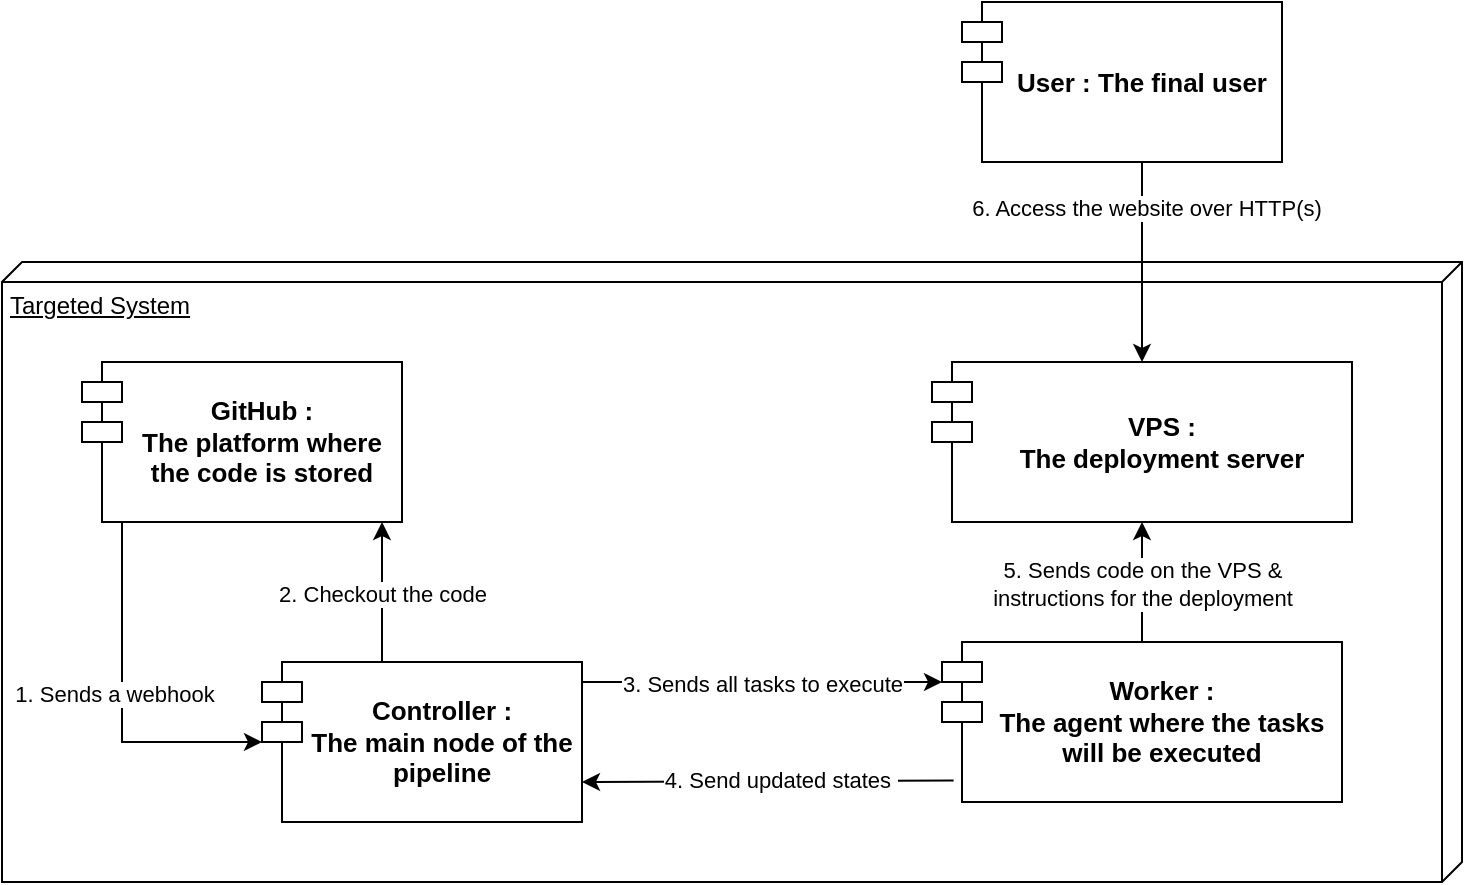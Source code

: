 <mxfile version="22.0.2" type="device">
  <diagram name="Page-1" id="iwLXjrdfWmG6SxcWIOx7">
    <mxGraphModel dx="1368" dy="2090" grid="1" gridSize="10" guides="1" tooltips="1" connect="1" arrows="1" fold="1" page="1" pageScale="1" pageWidth="827" pageHeight="1169" math="0" shadow="0">
      <root>
        <mxCell id="0" />
        <mxCell id="1" parent="0" />
        <mxCell id="IW9ls_drUUGMd1ADgO8r-8" value="Targeted System" style="verticalAlign=top;align=left;spacingTop=8;spacingLeft=2;spacingRight=12;shape=cube;size=10;direction=south;fontStyle=4;html=1;whiteSpace=wrap;" vertex="1" parent="1">
          <mxGeometry x="50" y="80" width="730" height="310" as="geometry" />
        </mxCell>
        <mxCell id="IW9ls_drUUGMd1ADgO8r-2" value="&lt;font style=&quot;font-size: 13px;&quot;&gt;&lt;b&gt;VPS :&lt;br&gt;The deployment server&lt;/b&gt;&lt;/font&gt;" style="shape=module;align=left;spacingLeft=20;align=center;verticalAlign=middle;whiteSpace=wrap;html=1;" vertex="1" parent="1">
          <mxGeometry x="515" y="130" width="210" height="80" as="geometry" />
        </mxCell>
        <mxCell id="IW9ls_drUUGMd1ADgO8r-9" value="" style="edgeStyle=orthogonalEdgeStyle;rounded=0;orthogonalLoop=1;jettySize=auto;html=1;" edge="1" parent="1" source="IW9ls_drUUGMd1ADgO8r-4" target="IW9ls_drUUGMd1ADgO8r-5">
          <mxGeometry relative="1" as="geometry">
            <Array as="points">
              <mxPoint x="110" y="240" />
              <mxPoint x="110" y="240" />
            </Array>
          </mxGeometry>
        </mxCell>
        <mxCell id="IW9ls_drUUGMd1ADgO8r-11" value="1. Sends a webhook" style="edgeLabel;html=1;align=center;verticalAlign=middle;resizable=0;points=[];" vertex="1" connectable="0" parent="IW9ls_drUUGMd1ADgO8r-9">
          <mxGeometry x="-0.048" y="-4" relative="1" as="geometry">
            <mxPoint as="offset" />
          </mxGeometry>
        </mxCell>
        <mxCell id="IW9ls_drUUGMd1ADgO8r-4" value="&lt;font style=&quot;font-size: 13px;&quot;&gt;&lt;b&gt;GitHub :&lt;br&gt;The platform where the code is stored&lt;/b&gt;&lt;/font&gt;" style="shape=module;align=left;spacingLeft=20;align=center;verticalAlign=middle;whiteSpace=wrap;html=1;" vertex="1" parent="1">
          <mxGeometry x="90" y="130" width="160" height="80" as="geometry" />
        </mxCell>
        <mxCell id="IW9ls_drUUGMd1ADgO8r-12" value="" style="edgeStyle=orthogonalEdgeStyle;rounded=0;orthogonalLoop=1;jettySize=auto;html=1;" edge="1" parent="1" source="IW9ls_drUUGMd1ADgO8r-5" target="IW9ls_drUUGMd1ADgO8r-4">
          <mxGeometry relative="1" as="geometry">
            <Array as="points">
              <mxPoint x="240" y="260" />
              <mxPoint x="240" y="260" />
            </Array>
          </mxGeometry>
        </mxCell>
        <mxCell id="IW9ls_drUUGMd1ADgO8r-13" value="2. Checkout the code" style="edgeLabel;html=1;align=center;verticalAlign=middle;resizable=0;points=[];" vertex="1" connectable="0" parent="IW9ls_drUUGMd1ADgO8r-12">
          <mxGeometry x="-0.021" relative="1" as="geometry">
            <mxPoint as="offset" />
          </mxGeometry>
        </mxCell>
        <mxCell id="IW9ls_drUUGMd1ADgO8r-14" value="" style="edgeStyle=orthogonalEdgeStyle;rounded=0;orthogonalLoop=1;jettySize=auto;html=1;" edge="1" parent="1" source="IW9ls_drUUGMd1ADgO8r-5" target="IW9ls_drUUGMd1ADgO8r-6">
          <mxGeometry relative="1" as="geometry">
            <Array as="points">
              <mxPoint x="350" y="290" />
              <mxPoint x="350" y="290" />
            </Array>
          </mxGeometry>
        </mxCell>
        <mxCell id="IW9ls_drUUGMd1ADgO8r-15" value="3. Sends all tasks to execute" style="edgeLabel;html=1;align=center;verticalAlign=middle;resizable=0;points=[];" vertex="1" connectable="0" parent="IW9ls_drUUGMd1ADgO8r-14">
          <mxGeometry x="-0.198" y="-1" relative="1" as="geometry">
            <mxPoint x="18" as="offset" />
          </mxGeometry>
        </mxCell>
        <mxCell id="IW9ls_drUUGMd1ADgO8r-5" value="&lt;font style=&quot;font-size: 13px;&quot;&gt;&lt;b&gt;Controller :&lt;br&gt;The main node of the pipeline&lt;/b&gt;&lt;/font&gt;" style="shape=module;align=left;spacingLeft=20;align=center;verticalAlign=middle;whiteSpace=wrap;html=1;" vertex="1" parent="1">
          <mxGeometry x="180" y="280" width="160" height="80" as="geometry" />
        </mxCell>
        <mxCell id="IW9ls_drUUGMd1ADgO8r-19" value="" style="edgeStyle=orthogonalEdgeStyle;rounded=0;orthogonalLoop=1;jettySize=auto;html=1;" edge="1" parent="1" source="IW9ls_drUUGMd1ADgO8r-6" target="IW9ls_drUUGMd1ADgO8r-2">
          <mxGeometry relative="1" as="geometry" />
        </mxCell>
        <mxCell id="IW9ls_drUUGMd1ADgO8r-20" value="5. Sends code on the VPS &amp;amp; &lt;br&gt;instructions for the deployment" style="edgeLabel;html=1;align=center;verticalAlign=middle;resizable=0;points=[];" vertex="1" connectable="0" parent="IW9ls_drUUGMd1ADgO8r-19">
          <mxGeometry x="0.187" y="1" relative="1" as="geometry">
            <mxPoint x="1" y="6" as="offset" />
          </mxGeometry>
        </mxCell>
        <mxCell id="IW9ls_drUUGMd1ADgO8r-6" value="&lt;font style=&quot;font-size: 13px;&quot;&gt;&lt;b&gt;Worker :&lt;br&gt;The agent where the tasks will be executed&lt;/b&gt;&lt;/font&gt;" style="shape=module;align=left;spacingLeft=20;align=center;verticalAlign=middle;whiteSpace=wrap;html=1;" vertex="1" parent="1">
          <mxGeometry x="520" y="270" width="200" height="80" as="geometry" />
        </mxCell>
        <mxCell id="IW9ls_drUUGMd1ADgO8r-21" style="edgeStyle=orthogonalEdgeStyle;rounded=0;orthogonalLoop=1;jettySize=auto;html=1;entryX=0.5;entryY=0;entryDx=0;entryDy=0;" edge="1" parent="1" source="IW9ls_drUUGMd1ADgO8r-7" target="IW9ls_drUUGMd1ADgO8r-2">
          <mxGeometry relative="1" as="geometry">
            <Array as="points">
              <mxPoint x="620" y="50" />
              <mxPoint x="620" y="50" />
            </Array>
          </mxGeometry>
        </mxCell>
        <mxCell id="IW9ls_drUUGMd1ADgO8r-22" value="6. Access the website over HTTP(s)" style="edgeLabel;html=1;align=center;verticalAlign=middle;resizable=0;points=[];" vertex="1" connectable="0" parent="IW9ls_drUUGMd1ADgO8r-21">
          <mxGeometry x="-0.547" y="2" relative="1" as="geometry">
            <mxPoint as="offset" />
          </mxGeometry>
        </mxCell>
        <mxCell id="IW9ls_drUUGMd1ADgO8r-7" value="&lt;span style=&quot;font-size: 13px;&quot;&gt;&lt;b&gt;User : The final user&lt;/b&gt;&lt;/span&gt;" style="shape=module;align=left;spacingLeft=20;align=center;verticalAlign=middle;whiteSpace=wrap;html=1;" vertex="1" parent="1">
          <mxGeometry x="530" y="-50" width="160" height="80" as="geometry" />
        </mxCell>
        <mxCell id="IW9ls_drUUGMd1ADgO8r-16" value="" style="endArrow=classic;html=1;rounded=0;exitX=0.029;exitY=0.866;exitDx=0;exitDy=0;exitPerimeter=0;entryX=1;entryY=0.75;entryDx=0;entryDy=0;" edge="1" parent="1" source="IW9ls_drUUGMd1ADgO8r-6" target="IW9ls_drUUGMd1ADgO8r-5">
          <mxGeometry width="50" height="50" relative="1" as="geometry">
            <mxPoint x="383" y="350" as="sourcePoint" />
            <mxPoint x="413" y="310" as="targetPoint" />
          </mxGeometry>
        </mxCell>
        <mxCell id="IW9ls_drUUGMd1ADgO8r-17" value="Text" style="edgeLabel;html=1;align=center;verticalAlign=middle;resizable=0;points=[];" vertex="1" connectable="0" parent="IW9ls_drUUGMd1ADgO8r-16">
          <mxGeometry x="-0.068" y="-3" relative="1" as="geometry">
            <mxPoint as="offset" />
          </mxGeometry>
        </mxCell>
        <mxCell id="IW9ls_drUUGMd1ADgO8r-18" value="4. Send updated states&amp;nbsp;" style="edgeLabel;html=1;align=center;verticalAlign=middle;resizable=0;points=[];" vertex="1" connectable="0" parent="IW9ls_drUUGMd1ADgO8r-16">
          <mxGeometry x="-0.059" y="-1" relative="1" as="geometry">
            <mxPoint as="offset" />
          </mxGeometry>
        </mxCell>
      </root>
    </mxGraphModel>
  </diagram>
</mxfile>
